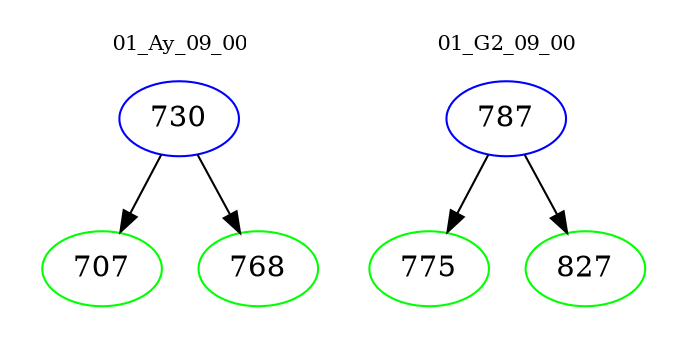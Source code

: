 digraph{
subgraph cluster_0 {
color = white
label = "01_Ay_09_00";
fontsize=10;
T0_730 [label="730", color="blue"]
T0_730 -> T0_707 [color="black"]
T0_707 [label="707", color="green"]
T0_730 -> T0_768 [color="black"]
T0_768 [label="768", color="green"]
}
subgraph cluster_1 {
color = white
label = "01_G2_09_00";
fontsize=10;
T1_787 [label="787", color="blue"]
T1_787 -> T1_775 [color="black"]
T1_775 [label="775", color="green"]
T1_787 -> T1_827 [color="black"]
T1_827 [label="827", color="green"]
}
}
